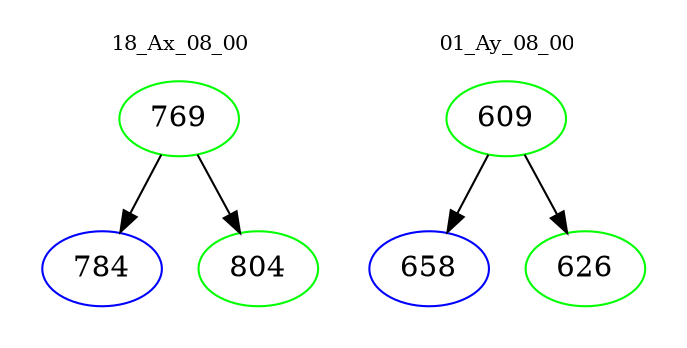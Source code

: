 digraph{
subgraph cluster_0 {
color = white
label = "18_Ax_08_00";
fontsize=10;
T0_769 [label="769", color="green"]
T0_769 -> T0_784 [color="black"]
T0_784 [label="784", color="blue"]
T0_769 -> T0_804 [color="black"]
T0_804 [label="804", color="green"]
}
subgraph cluster_1 {
color = white
label = "01_Ay_08_00";
fontsize=10;
T1_609 [label="609", color="green"]
T1_609 -> T1_658 [color="black"]
T1_658 [label="658", color="blue"]
T1_609 -> T1_626 [color="black"]
T1_626 [label="626", color="green"]
}
}
